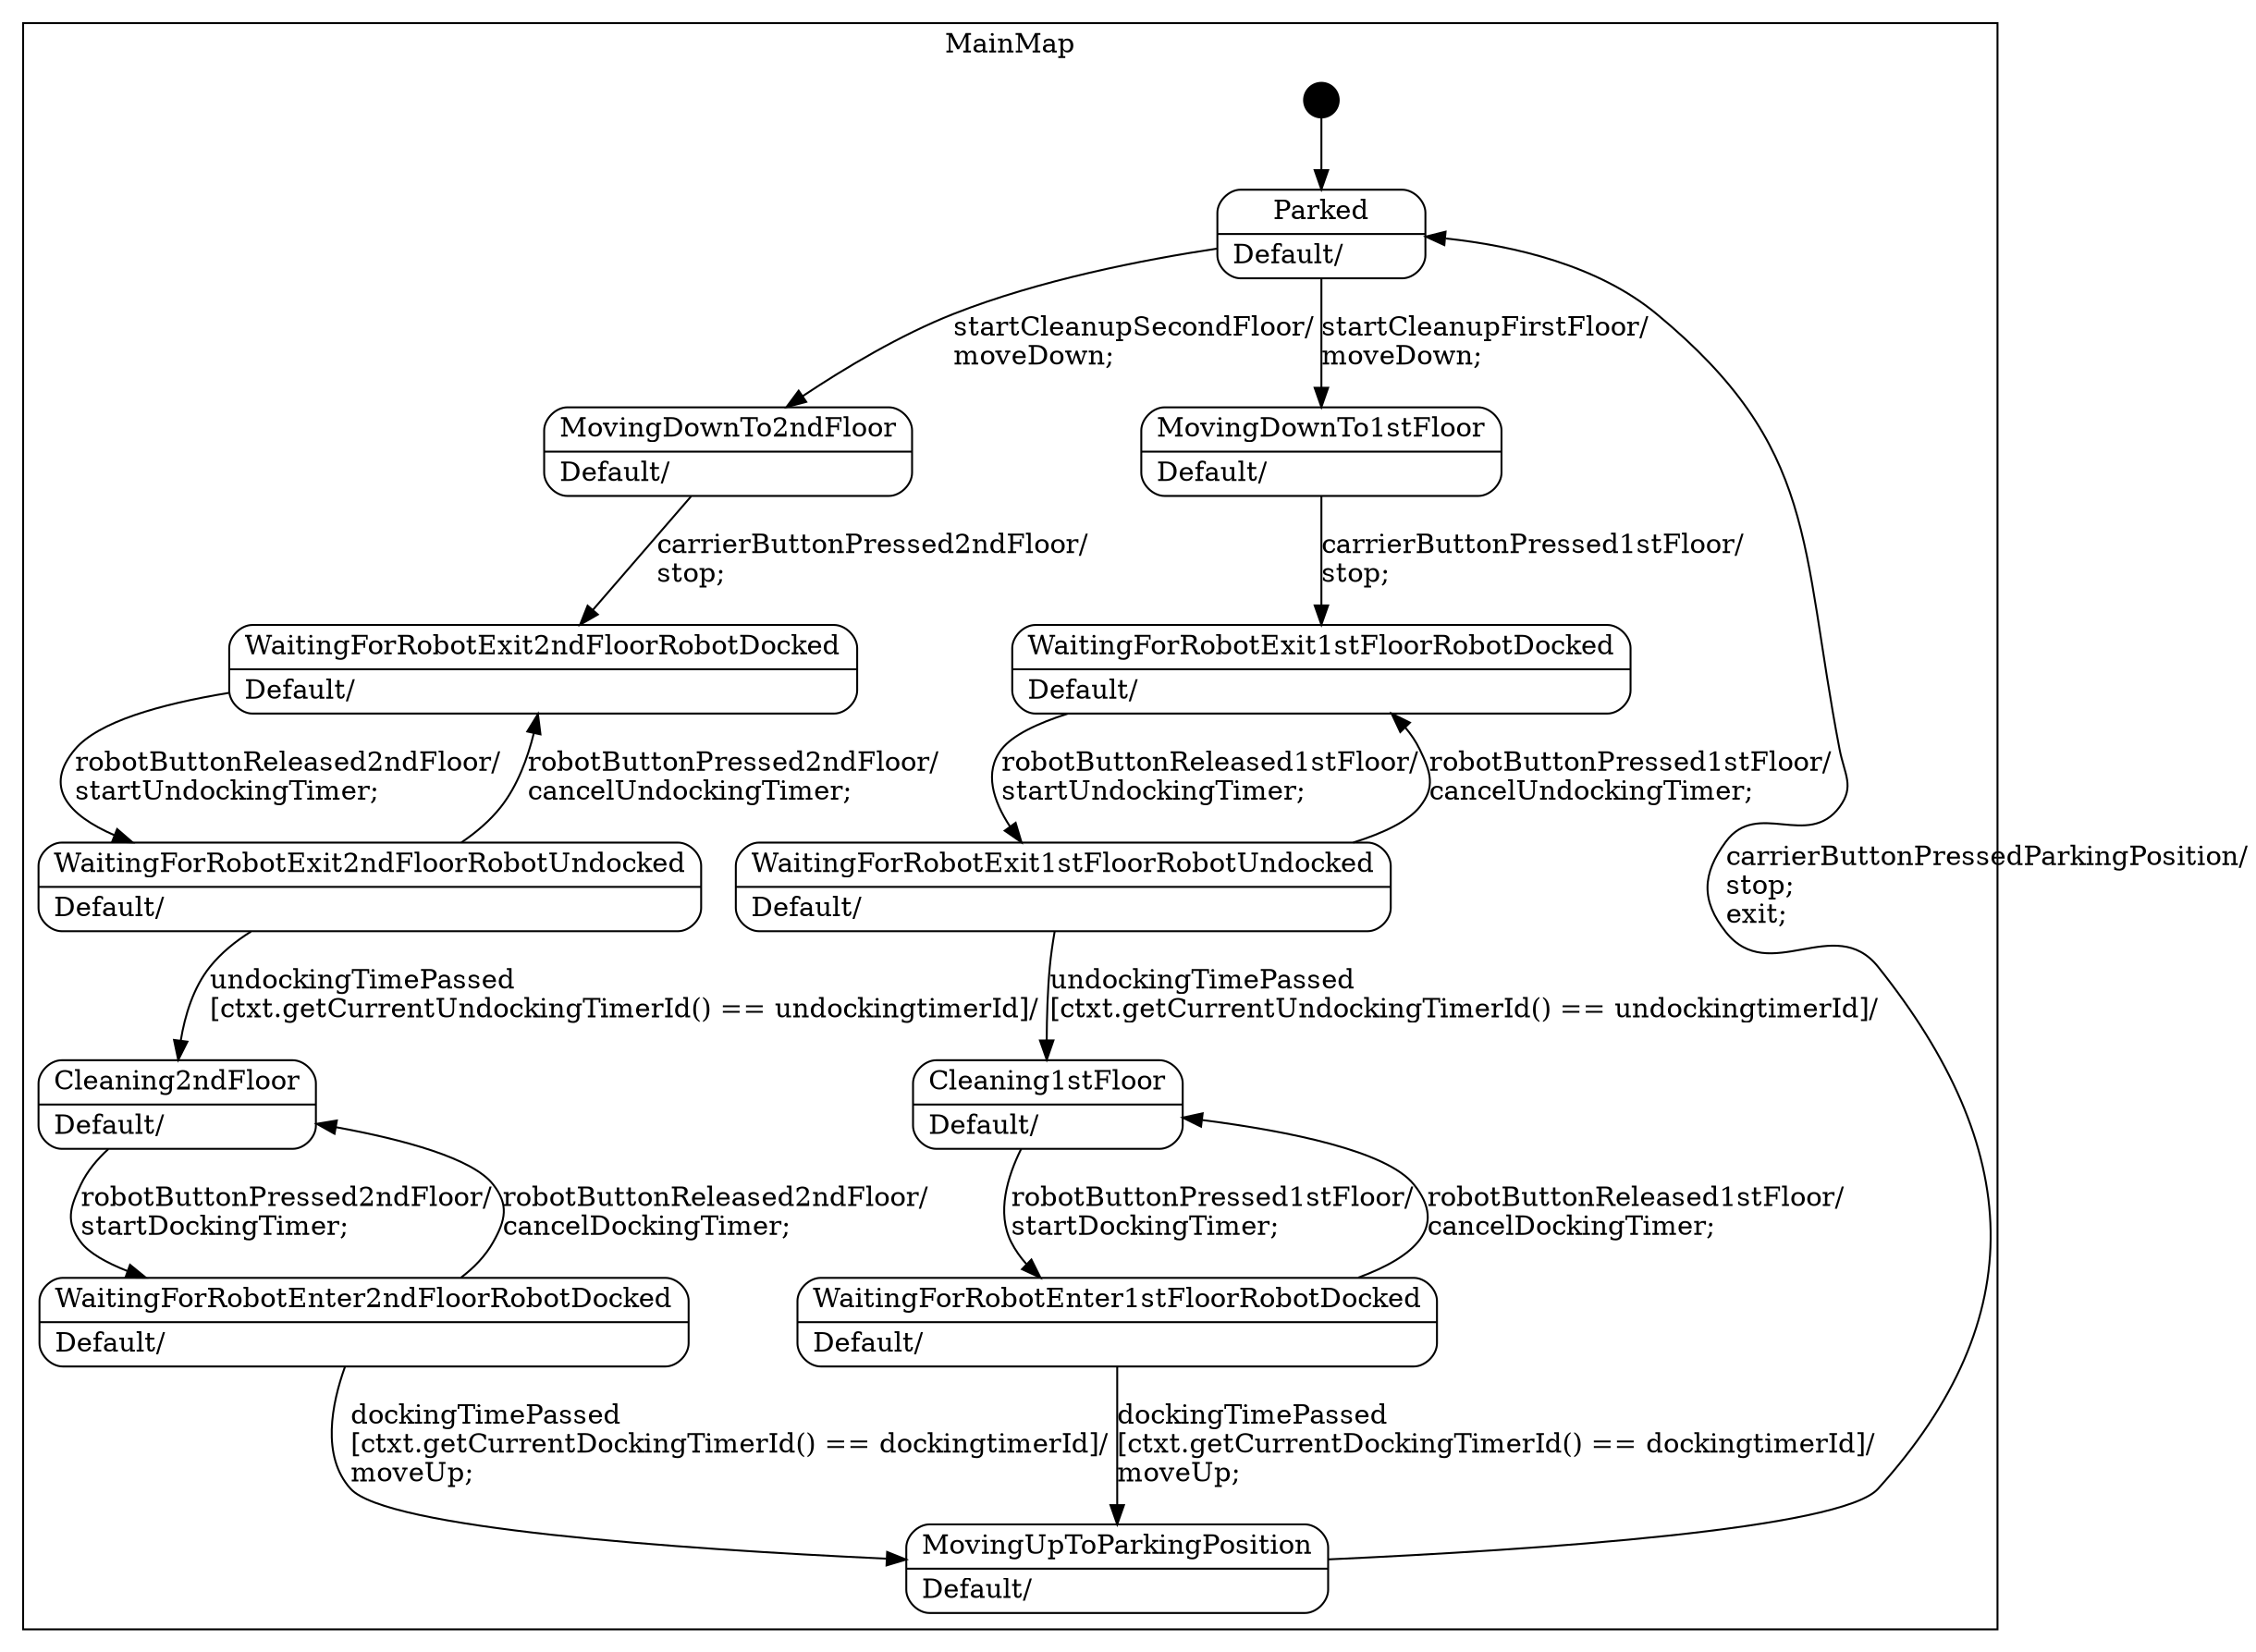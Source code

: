 digraph RobotelevatorStatemachine {

    node
        [shape=Mrecord width=1.5];

    subgraph cluster_MainMap {

        label="MainMap";

        //
        // States (Nodes)
        //

        "MainMap::Parked"
            [label="{Parked|Default/\l}"];

        "MainMap::MovingDownTo2ndFloor"
            [label="{MovingDownTo2ndFloor|Default/\l}"];

        "MainMap::WaitingForRobotExit2ndFloorRobotDocked"
            [label="{WaitingForRobotExit2ndFloorRobotDocked|Default/\l}"];

        "MainMap::WaitingForRobotExit2ndFloorRobotUndocked"
            [label="{WaitingForRobotExit2ndFloorRobotUndocked|Default/\l}"];

        "MainMap::Cleaning2ndFloor"
            [label="{Cleaning2ndFloor|Default/\l}"];

        "MainMap::WaitingForRobotEnter2ndFloorRobotDocked"
            [label="{WaitingForRobotEnter2ndFloorRobotDocked|Default/\l}"];

        "MainMap::MovingDownTo1stFloor"
            [label="{MovingDownTo1stFloor|Default/\l}"];

        "MainMap::WaitingForRobotExit1stFloorRobotDocked"
            [label="{WaitingForRobotExit1stFloorRobotDocked|Default/\l}"];

        "MainMap::WaitingForRobotExit1stFloorRobotUndocked"
            [label="{WaitingForRobotExit1stFloorRobotUndocked|Default/\l}"];

        "MainMap::Cleaning1stFloor"
            [label="{Cleaning1stFloor|Default/\l}"];

        "MainMap::WaitingForRobotEnter1stFloorRobotDocked"
            [label="{WaitingForRobotEnter1stFloorRobotDocked|Default/\l}"];

        "MainMap::MovingUpToParkingPosition"
            [label="{MovingUpToParkingPosition|Default/\l}"];

        "%start"
            [label="" shape=circle style=filled fillcolor=black width=0.25];

    }

    //
    // Transitions (Edges)
    //

    "MainMap::Parked" -> "MainMap::MovingDownTo2ndFloor"
        [label="startCleanupSecondFloor/\lmoveDown;\l"];

    "MainMap::Parked" -> "MainMap::MovingDownTo1stFloor"
        [label="startCleanupFirstFloor/\lmoveDown;\l"];

    "MainMap::MovingDownTo2ndFloor" -> "MainMap::WaitingForRobotExit2ndFloorRobotDocked"
        [label="carrierButtonPressed2ndFloor/\lstop;\l"];

    "MainMap::WaitingForRobotExit2ndFloorRobotDocked" -> "MainMap::WaitingForRobotExit2ndFloorRobotUndocked"
        [label="robotButtonReleased2ndFloor/\lstartUndockingTimer;\l"];

    "MainMap::WaitingForRobotExit2ndFloorRobotUndocked" -> "MainMap::Cleaning2ndFloor"
        [label="undockingTimePassed\l\[ctxt.getCurrentUndockingTimerId() == undockingtimerId\]/\l"];

    "MainMap::WaitingForRobotExit2ndFloorRobotUndocked" -> "MainMap::WaitingForRobotExit2ndFloorRobotDocked"
        [label="robotButtonPressed2ndFloor/\lcancelUndockingTimer;\l"];

    "MainMap::Cleaning2ndFloor" -> "MainMap::WaitingForRobotEnter2ndFloorRobotDocked"
        [label="robotButtonPressed2ndFloor/\lstartDockingTimer;\l"];

    "MainMap::WaitingForRobotEnter2ndFloorRobotDocked" -> "MainMap::MovingUpToParkingPosition"
        [label="dockingTimePassed\l\[ctxt.getCurrentDockingTimerId() == dockingtimerId\]/\lmoveUp;\l"];

    "MainMap::WaitingForRobotEnter2ndFloorRobotDocked" -> "MainMap::Cleaning2ndFloor"
        [label="robotButtonReleased2ndFloor/\lcancelDockingTimer;\l"];

    "MainMap::MovingDownTo1stFloor" -> "MainMap::WaitingForRobotExit1stFloorRobotDocked"
        [label="carrierButtonPressed1stFloor/\lstop;\l"];

    "MainMap::WaitingForRobotExit1stFloorRobotDocked" -> "MainMap::WaitingForRobotExit1stFloorRobotUndocked"
        [label="robotButtonReleased1stFloor/\lstartUndockingTimer;\l"];

    "MainMap::WaitingForRobotExit1stFloorRobotUndocked" -> "MainMap::Cleaning1stFloor"
        [label="undockingTimePassed\l\[ctxt.getCurrentUndockingTimerId() == undockingtimerId\]/\l"];

    "MainMap::WaitingForRobotExit1stFloorRobotUndocked" -> "MainMap::WaitingForRobotExit1stFloorRobotDocked"
        [label="robotButtonPressed1stFloor/\lcancelUndockingTimer;\l"];

    "MainMap::Cleaning1stFloor" -> "MainMap::WaitingForRobotEnter1stFloorRobotDocked"
        [label="robotButtonPressed1stFloor/\lstartDockingTimer;\l"];

    "MainMap::WaitingForRobotEnter1stFloorRobotDocked" -> "MainMap::MovingUpToParkingPosition"
        [label="dockingTimePassed\l\[ctxt.getCurrentDockingTimerId() == dockingtimerId\]/\lmoveUp;\l"];

    "MainMap::WaitingForRobotEnter1stFloorRobotDocked" -> "MainMap::Cleaning1stFloor"
        [label="robotButtonReleased1stFloor/\lcancelDockingTimer;\l"];

    "MainMap::MovingUpToParkingPosition" -> "MainMap::Parked"
        [label="carrierButtonPressedParkingPosition/\lstop;\lexit;\l"];

    "%start" -> "MainMap::Parked"

}
